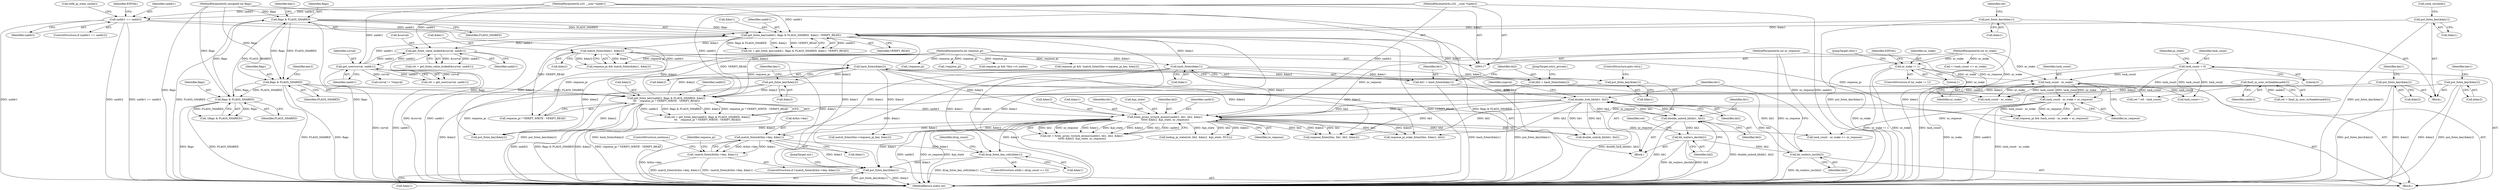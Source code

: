 digraph "0_linux_e9c243a5a6de0be8e584c604d353412584b592f8@pointer" {
"1000398" [label="(Call,match_futex(&this->key, &key1))"];
"1000235" [label="(Call,hash_futex(&key1))"];
"1000222" [label="(Call,match_futex(&key1, &key2))"];
"1000186" [label="(Call,get_futex_key(uaddr1, flags & FLAGS_SHARED, &key1, VERIFY_READ))"];
"1000273" [label="(Call,get_user(curval, uaddr1))"];
"1000258" [label="(Call,get_futex_value_locked(&curval, uaddr1))"];
"1000118" [label="(MethodParameterIn,u32 __user *uaddr1)"];
"1000155" [label="(Call,uaddr1 == uaddr2)"];
"1000120" [label="(MethodParameterIn,u32 __user *uaddr2)"];
"1000188" [label="(Call,flags & FLAGS_SHARED)"];
"1000281" [label="(Call,flags & FLAGS_SHARED)"];
"1000204" [label="(Call,flags & FLAGS_SHARED)"];
"1000119" [label="(MethodParameterIn,unsigned int flags)"];
"1000360" [label="(Call,put_futex_key(&key1))"];
"1000288" [label="(Call,put_futex_key(&key1))"];
"1000381" [label="(Call,put_futex_key(&key1))"];
"1000202" [label="(Call,get_futex_key(uaddr2, flags & FLAGS_SHARED, &key2,\n\t\t\t    requeue_pi ? VERIFY_WRITE : VERIFY_READ))"];
"1000365" [label="(Call,fault_in_user_writeable(uaddr2))"];
"1000285" [label="(Call,put_futex_key(&key2))"];
"1000240" [label="(Call,hash_futex(&key2))"];
"1000378" [label="(Call,put_futex_key(&key2))"];
"1000357" [label="(Call,put_futex_key(&key2))"];
"1000124" [label="(MethodParameterIn,int requeue_pi)"];
"1000314" [label="(Call,futex_proxy_trylock_atomic(uaddr2, hb1, hb2, &key1,\n\t\t\t\t\t\t &key2, &pi_state, nr_requeue))"];
"1000246" [label="(Call,double_lock_hb(hb1, hb2))"];
"1000266" [label="(Call,double_unlock_hb(hb1, hb2))"];
"1000233" [label="(Call,hb1 = hash_futex(&key1))"];
"1000244" [label="(Call,hb_waiters_inc(hb2))"];
"1000238" [label="(Call,hb2 = hash_futex(&key2))"];
"1000269" [label="(Call,hb_waiters_dec(hb2))"];
"1000306" [label="(Call,task_count - nr_wake < nr_requeue)"];
"1000307" [label="(Call,task_count - nr_wake)"];
"1000139" [label="(Call,task_count = 0)"];
"1000167" [label="(Call,nr_wake != 1)"];
"1000121" [label="(MethodParameterIn,int nr_wake)"];
"1000122" [label="(MethodParameterIn,int nr_requeue)"];
"1000397" [label="(Call,!match_futex(&this->key, &key1))"];
"1000529" [label="(Call,drop_futex_key_refs(&key1))"];
"1000537" [label="(Call,put_futex_key(&key1))"];
"1000258" [label="(Call,get_futex_value_locked(&curval, uaddr1))"];
"1000140" [label="(Identifier,task_count)"];
"1000397" [label="(Call,!match_futex(&this->key, &key1))"];
"1000537" [label="(Call,put_futex_key(&key1))"];
"1000172" [label="(Identifier,EINVAL)"];
"1000403" [label="(Call,&key1)"];
"1000364" [label="(Identifier,ret)"];
"1000139" [label="(Call,task_count = 0)"];
"1000192" [label="(Identifier,key1)"];
"1000408" [label="(Call,requeue_pi && !this->rt_waiter)"];
"1000189" [label="(Identifier,flags)"];
"1000378" [label="(Call,put_futex_key(&key2))"];
"1000290" [label="(Identifier,key1)"];
"1000169" [label="(Literal,1)"];
"1000193" [label="(Identifier,VERIFY_READ)"];
"1000202" [label="(Call,get_futex_key(uaddr2, flags & FLAGS_SHARED, &key2,\n\t\t\t    requeue_pi ? VERIFY_WRITE : VERIFY_READ))"];
"1000121" [label="(MethodParameterIn,int nr_wake)"];
"1000220" [label="(Call,requeue_pi && match_futex(&key1, &key2))"];
"1000348" [label="(Block,)"];
"1000122" [label="(MethodParameterIn,int nr_requeue)"];
"1000269" [label="(Call,hb_waiters_dec(hb2))"];
"1000443" [label="(Call,requeue_pi && !match_futex(this->requeue_pi_key, &key2))"];
"1000124" [label="(MethodParameterIn,int requeue_pi)"];
"1000307" [label="(Call,task_count - nr_wake)"];
"1000316" [label="(Identifier,hb1)"];
"1000266" [label="(Call,double_unlock_hb(hb1, hb2))"];
"1000186" [label="(Call,get_futex_key(uaddr1, flags & FLAGS_SHARED, &key1, VERIFY_READ))"];
"1000162" [label="(Call,refill_pi_state_cache())"];
"1000209" [label="(Call,requeue_pi ? VERIFY_WRITE : VERIFY_READ)"];
"1000206" [label="(Identifier,FLAGS_SHARED)"];
"1000208" [label="(Identifier,key2)"];
"1000141" [label="(Literal,0)"];
"1000510" [label="(Call,requeue_futex(this, hb1, hb2, &key2))"];
"1000261" [label="(Identifier,uaddr1)"];
"1000252" [label="(Identifier,cmpval)"];
"1000244" [label="(Call,hb_waiters_inc(hb2))"];
"1000363" [label="(Call,ret = fault_in_user_writeable(uaddr2))"];
"1000282" [label="(Identifier,flags)"];
"1000125" [label="(Block,)"];
"1000291" [label="(ControlStructure,goto retry;)"];
"1000285" [label="(Call,put_futex_key(&key2))"];
"1000238" [label="(Call,hb2 = hash_futex(&key2))"];
"1000384" [label="(Call,cond_resched())"];
"1000271" [label="(Call,ret = get_user(curval, uaddr1))"];
"1000203" [label="(Identifier,uaddr2)"];
"1000223" [label="(Call,&key1)"];
"1000405" [label="(ControlStructure,continue;)"];
"1000338" [label="(Call,lookup_pi_state(ret, hb2, &key2, &pi_state, NULL))"];
"1000533" [label="(Call,put_futex_key(&key2))"];
"1000322" [label="(Call,&pi_state)"];
"1000243" [label="(JumpTarget,retry_private:)"];
"1000365" [label="(Call,fault_in_user_writeable(uaddr2))"];
"1000286" [label="(Call,&key2)"];
"1000248" [label="(Identifier,hb2)"];
"1000358" [label="(Call,&key2)"];
"1000160" [label="(Identifier,EINVAL)"];
"1000222" [label="(Call,match_futex(&key1, &key2))"];
"1000280" [label="(Call,!(flags & FLAGS_SHARED))"];
"1000245" [label="(Identifier,hb2)"];
"1000247" [label="(Identifier,hb1)"];
"1000293" [label="(Call,curval != *cmpval)"];
"1000166" [label="(ControlStructure,if (nr_wake != 1))"];
"1000191" [label="(Call,&key1)"];
"1000379" [label="(Call,&key2)"];
"1000310" [label="(Identifier,nr_requeue)"];
"1000416" [label="(Call,!requeue_pi)"];
"1000383" [label="(Identifier,key1)"];
"1000360" [label="(Call,put_futex_key(&key1))"];
"1000552" [label="(MethodReturn,static int)"];
"1000317" [label="(Identifier,hb2)"];
"1000306" [label="(Call,task_count - nr_wake < nr_requeue)"];
"1000270" [label="(Identifier,hb2)"];
"1000432" [label="(Call,++task_count <= nr_wake)"];
"1000236" [label="(Call,&key1)"];
"1000167" [label="(Call,nr_wake != 1)"];
"1000540" [label="(JumpTarget,out:)"];
"1000190" [label="(Identifier,FLAGS_SHARED)"];
"1000390" [label="(Call,task_count - nr_wake >= nr_requeue)"];
"1000399" [label="(Call,&this->key)"];
"1000265" [label="(Block,)"];
"1000382" [label="(Call,&key1)"];
"1000187" [label="(Identifier,uaddr1)"];
"1000188" [label="(Call,flags & FLAGS_SHARED)"];
"1000283" [label="(Identifier,FLAGS_SHARED)"];
"1000204" [label="(Call,flags & FLAGS_SHARED)"];
"1000409" [label="(Identifier,requeue_pi)"];
"1000256" [label="(Call,ret = get_futex_value_locked(&curval, uaddr1))"];
"1000436" [label="(Call,!requeue_pi)"];
"1000118" [label="(MethodParameterIn,u32 __user *uaddr1)"];
"1000156" [label="(Identifier,uaddr1)"];
"1000289" [label="(Call,&key1)"];
"1000357" [label="(Call,put_futex_key(&key2))"];
"1000235" [label="(Call,hash_futex(&key1))"];
"1000490" [label="(Call,requeue_pi_wake_futex(this, &key2, hb2))"];
"1000234" [label="(Identifier,hb1)"];
"1000207" [label="(Call,&key2)"];
"1000157" [label="(Identifier,uaddr2)"];
"1000334" [label="(Call,task_count++)"];
"1000120" [label="(MethodParameterIn,u32 __user *uaddr2)"];
"1000205" [label="(Identifier,flags)"];
"1000519" [label="(Call,double_unlock_hb(hb1, hb2))"];
"1000381" [label="(Call,put_futex_key(&key1))"];
"1000529" [label="(Call,drop_futex_key_refs(&key1))"];
"1000548" [label="(Call,ret ? ret : task_count)"];
"1000538" [label="(Call,&key1)"];
"1000184" [label="(Call,ret = get_futex_key(uaddr1, flags & FLAGS_SHARED, &key1, VERIFY_READ))"];
"1000324" [label="(Identifier,nr_requeue)"];
"1000246" [label="(Call,double_lock_hb(hb1, hb2))"];
"1000527" [label="(Identifier,drop_count)"];
"1000154" [label="(ControlStructure,if (uaddr1 == uaddr2))"];
"1000233" [label="(Call,hb1 = hash_futex(&key1))"];
"1000267" [label="(Identifier,hb1)"];
"1000155" [label="(Call,uaddr1 == uaddr2)"];
"1000273" [label="(Call,get_user(curval, uaddr1))"];
"1000524" [label="(ControlStructure,while (--drop_count >= 0))"];
"1000312" [label="(Call,ret = futex_proxy_trylock_atomic(uaddr2, hb1, hb2, &key1,\n\t\t\t\t\t\t &key2, &pi_state, nr_requeue))"];
"1000315" [label="(Identifier,uaddr2)"];
"1000366" [label="(Identifier,uaddr2)"];
"1000145" [label="(Identifier,pi_state)"];
"1000320" [label="(Call,&key2)"];
"1000240" [label="(Call,hash_futex(&key2))"];
"1000288" [label="(Call,put_futex_key(&key1))"];
"1000119" [label="(MethodParameterIn,unsigned int flags)"];
"1000318" [label="(Call,&key1)"];
"1000168" [label="(Identifier,nr_wake)"];
"1000304" [label="(Call,requeue_pi && (task_count - nr_wake < nr_requeue))"];
"1000268" [label="(Identifier,hb2)"];
"1000275" [label="(Identifier,uaddr1)"];
"1000530" [label="(Call,&key1)"];
"1000272" [label="(Identifier,ret)"];
"1000259" [label="(Call,&curval)"];
"1000173" [label="(JumpTarget,retry:)"];
"1000398" [label="(Call,match_futex(&this->key, &key1))"];
"1000225" [label="(Call,&key2)"];
"1000281" [label="(Call,flags & FLAGS_SHARED)"];
"1000241" [label="(Call,&key2)"];
"1000309" [label="(Identifier,nr_wake)"];
"1000200" [label="(Call,ret = get_futex_key(uaddr2, flags & FLAGS_SHARED, &key2,\n\t\t\t    requeue_pi ? VERIFY_WRITE : VERIFY_READ))"];
"1000391" [label="(Call,task_count - nr_wake)"];
"1000239" [label="(Identifier,hb2)"];
"1000446" [label="(Call,match_futex(this->requeue_pi_key, &key2))"];
"1000314" [label="(Call,futex_proxy_trylock_atomic(uaddr2, hb1, hb2, &key1,\n\t\t\t\t\t\t &key2, &pi_state, nr_requeue))"];
"1000362" [label="(Identifier,key1)"];
"1000361" [label="(Call,&key1)"];
"1000308" [label="(Identifier,task_count)"];
"1000274" [label="(Identifier,curval)"];
"1000396" [label="(ControlStructure,if (!match_futex(&this->key, &key1)))"];
"1000398" -> "1000397"  [label="AST: "];
"1000398" -> "1000403"  [label="CFG: "];
"1000399" -> "1000398"  [label="AST: "];
"1000403" -> "1000398"  [label="AST: "];
"1000397" -> "1000398"  [label="CFG: "];
"1000398" -> "1000552"  [label="DDG: &this->key"];
"1000398" -> "1000397"  [label="DDG: &this->key"];
"1000398" -> "1000397"  [label="DDG: &key1"];
"1000235" -> "1000398"  [label="DDG: &key1"];
"1000314" -> "1000398"  [label="DDG: &key1"];
"1000398" -> "1000529"  [label="DDG: &key1"];
"1000398" -> "1000537"  [label="DDG: &key1"];
"1000235" -> "1000233"  [label="AST: "];
"1000235" -> "1000236"  [label="CFG: "];
"1000236" -> "1000235"  [label="AST: "];
"1000233" -> "1000235"  [label="CFG: "];
"1000235" -> "1000233"  [label="DDG: &key1"];
"1000222" -> "1000235"  [label="DDG: &key1"];
"1000186" -> "1000235"  [label="DDG: &key1"];
"1000235" -> "1000288"  [label="DDG: &key1"];
"1000235" -> "1000314"  [label="DDG: &key1"];
"1000235" -> "1000529"  [label="DDG: &key1"];
"1000235" -> "1000537"  [label="DDG: &key1"];
"1000222" -> "1000220"  [label="AST: "];
"1000222" -> "1000225"  [label="CFG: "];
"1000223" -> "1000222"  [label="AST: "];
"1000225" -> "1000222"  [label="AST: "];
"1000220" -> "1000222"  [label="CFG: "];
"1000222" -> "1000220"  [label="DDG: &key1"];
"1000222" -> "1000220"  [label="DDG: &key2"];
"1000186" -> "1000222"  [label="DDG: &key1"];
"1000202" -> "1000222"  [label="DDG: &key2"];
"1000222" -> "1000240"  [label="DDG: &key2"];
"1000222" -> "1000533"  [label="DDG: &key2"];
"1000222" -> "1000537"  [label="DDG: &key1"];
"1000186" -> "1000184"  [label="AST: "];
"1000186" -> "1000193"  [label="CFG: "];
"1000187" -> "1000186"  [label="AST: "];
"1000188" -> "1000186"  [label="AST: "];
"1000191" -> "1000186"  [label="AST: "];
"1000193" -> "1000186"  [label="AST: "];
"1000184" -> "1000186"  [label="CFG: "];
"1000186" -> "1000552"  [label="DDG: flags & FLAGS_SHARED"];
"1000186" -> "1000552"  [label="DDG: uaddr1"];
"1000186" -> "1000552"  [label="DDG: &key1"];
"1000186" -> "1000552"  [label="DDG: VERIFY_READ"];
"1000186" -> "1000184"  [label="DDG: uaddr1"];
"1000186" -> "1000184"  [label="DDG: flags & FLAGS_SHARED"];
"1000186" -> "1000184"  [label="DDG: &key1"];
"1000186" -> "1000184"  [label="DDG: VERIFY_READ"];
"1000273" -> "1000186"  [label="DDG: uaddr1"];
"1000155" -> "1000186"  [label="DDG: uaddr1"];
"1000118" -> "1000186"  [label="DDG: uaddr1"];
"1000188" -> "1000186"  [label="DDG: flags"];
"1000188" -> "1000186"  [label="DDG: FLAGS_SHARED"];
"1000360" -> "1000186"  [label="DDG: &key1"];
"1000288" -> "1000186"  [label="DDG: &key1"];
"1000381" -> "1000186"  [label="DDG: &key1"];
"1000186" -> "1000202"  [label="DDG: VERIFY_READ"];
"1000186" -> "1000209"  [label="DDG: VERIFY_READ"];
"1000186" -> "1000258"  [label="DDG: uaddr1"];
"1000186" -> "1000537"  [label="DDG: &key1"];
"1000273" -> "1000271"  [label="AST: "];
"1000273" -> "1000275"  [label="CFG: "];
"1000274" -> "1000273"  [label="AST: "];
"1000275" -> "1000273"  [label="AST: "];
"1000271" -> "1000273"  [label="CFG: "];
"1000273" -> "1000552"  [label="DDG: uaddr1"];
"1000273" -> "1000552"  [label="DDG: curval"];
"1000273" -> "1000258"  [label="DDG: uaddr1"];
"1000273" -> "1000271"  [label="DDG: curval"];
"1000273" -> "1000271"  [label="DDG: uaddr1"];
"1000258" -> "1000273"  [label="DDG: uaddr1"];
"1000118" -> "1000273"  [label="DDG: uaddr1"];
"1000273" -> "1000293"  [label="DDG: curval"];
"1000258" -> "1000256"  [label="AST: "];
"1000258" -> "1000261"  [label="CFG: "];
"1000259" -> "1000258"  [label="AST: "];
"1000261" -> "1000258"  [label="AST: "];
"1000256" -> "1000258"  [label="CFG: "];
"1000258" -> "1000552"  [label="DDG: &curval"];
"1000258" -> "1000552"  [label="DDG: uaddr1"];
"1000258" -> "1000256"  [label="DDG: &curval"];
"1000258" -> "1000256"  [label="DDG: uaddr1"];
"1000118" -> "1000258"  [label="DDG: uaddr1"];
"1000118" -> "1000117"  [label="AST: "];
"1000118" -> "1000552"  [label="DDG: uaddr1"];
"1000118" -> "1000155"  [label="DDG: uaddr1"];
"1000155" -> "1000154"  [label="AST: "];
"1000155" -> "1000157"  [label="CFG: "];
"1000156" -> "1000155"  [label="AST: "];
"1000157" -> "1000155"  [label="AST: "];
"1000160" -> "1000155"  [label="CFG: "];
"1000162" -> "1000155"  [label="CFG: "];
"1000155" -> "1000552"  [label="DDG: uaddr2"];
"1000155" -> "1000552"  [label="DDG: uaddr1 == uaddr2"];
"1000155" -> "1000552"  [label="DDG: uaddr1"];
"1000120" -> "1000155"  [label="DDG: uaddr2"];
"1000155" -> "1000202"  [label="DDG: uaddr2"];
"1000120" -> "1000117"  [label="AST: "];
"1000120" -> "1000552"  [label="DDG: uaddr2"];
"1000120" -> "1000202"  [label="DDG: uaddr2"];
"1000120" -> "1000314"  [label="DDG: uaddr2"];
"1000188" -> "1000190"  [label="CFG: "];
"1000189" -> "1000188"  [label="AST: "];
"1000190" -> "1000188"  [label="AST: "];
"1000192" -> "1000188"  [label="CFG: "];
"1000188" -> "1000552"  [label="DDG: FLAGS_SHARED"];
"1000188" -> "1000552"  [label="DDG: flags"];
"1000281" -> "1000188"  [label="DDG: flags"];
"1000281" -> "1000188"  [label="DDG: FLAGS_SHARED"];
"1000119" -> "1000188"  [label="DDG: flags"];
"1000188" -> "1000204"  [label="DDG: flags"];
"1000188" -> "1000204"  [label="DDG: FLAGS_SHARED"];
"1000281" -> "1000280"  [label="AST: "];
"1000281" -> "1000283"  [label="CFG: "];
"1000282" -> "1000281"  [label="AST: "];
"1000283" -> "1000281"  [label="AST: "];
"1000280" -> "1000281"  [label="CFG: "];
"1000281" -> "1000552"  [label="DDG: flags"];
"1000281" -> "1000552"  [label="DDG: FLAGS_SHARED"];
"1000281" -> "1000280"  [label="DDG: flags"];
"1000281" -> "1000280"  [label="DDG: FLAGS_SHARED"];
"1000204" -> "1000281"  [label="DDG: flags"];
"1000204" -> "1000281"  [label="DDG: FLAGS_SHARED"];
"1000119" -> "1000281"  [label="DDG: flags"];
"1000204" -> "1000202"  [label="AST: "];
"1000204" -> "1000206"  [label="CFG: "];
"1000205" -> "1000204"  [label="AST: "];
"1000206" -> "1000204"  [label="AST: "];
"1000208" -> "1000204"  [label="CFG: "];
"1000204" -> "1000552"  [label="DDG: FLAGS_SHARED"];
"1000204" -> "1000552"  [label="DDG: flags"];
"1000204" -> "1000202"  [label="DDG: flags"];
"1000204" -> "1000202"  [label="DDG: FLAGS_SHARED"];
"1000119" -> "1000204"  [label="DDG: flags"];
"1000119" -> "1000117"  [label="AST: "];
"1000119" -> "1000552"  [label="DDG: flags"];
"1000360" -> "1000348"  [label="AST: "];
"1000360" -> "1000361"  [label="CFG: "];
"1000361" -> "1000360"  [label="AST: "];
"1000364" -> "1000360"  [label="CFG: "];
"1000360" -> "1000552"  [label="DDG: &key1"];
"1000360" -> "1000552"  [label="DDG: put_futex_key(&key1)"];
"1000288" -> "1000265"  [label="AST: "];
"1000288" -> "1000289"  [label="CFG: "];
"1000289" -> "1000288"  [label="AST: "];
"1000291" -> "1000288"  [label="CFG: "];
"1000288" -> "1000552"  [label="DDG: put_futex_key(&key1)"];
"1000381" -> "1000348"  [label="AST: "];
"1000381" -> "1000382"  [label="CFG: "];
"1000382" -> "1000381"  [label="AST: "];
"1000384" -> "1000381"  [label="CFG: "];
"1000381" -> "1000552"  [label="DDG: put_futex_key(&key1)"];
"1000202" -> "1000200"  [label="AST: "];
"1000202" -> "1000209"  [label="CFG: "];
"1000203" -> "1000202"  [label="AST: "];
"1000207" -> "1000202"  [label="AST: "];
"1000209" -> "1000202"  [label="AST: "];
"1000200" -> "1000202"  [label="CFG: "];
"1000202" -> "1000552"  [label="DDG: requeue_pi ? VERIFY_WRITE : VERIFY_READ"];
"1000202" -> "1000552"  [label="DDG: uaddr2"];
"1000202" -> "1000552"  [label="DDG: &key2"];
"1000202" -> "1000552"  [label="DDG: flags & FLAGS_SHARED"];
"1000202" -> "1000200"  [label="DDG: uaddr2"];
"1000202" -> "1000200"  [label="DDG: flags & FLAGS_SHARED"];
"1000202" -> "1000200"  [label="DDG: &key2"];
"1000202" -> "1000200"  [label="DDG: requeue_pi ? VERIFY_WRITE : VERIFY_READ"];
"1000365" -> "1000202"  [label="DDG: uaddr2"];
"1000285" -> "1000202"  [label="DDG: &key2"];
"1000378" -> "1000202"  [label="DDG: &key2"];
"1000357" -> "1000202"  [label="DDG: &key2"];
"1000124" -> "1000202"  [label="DDG: requeue_pi"];
"1000202" -> "1000240"  [label="DDG: &key2"];
"1000202" -> "1000314"  [label="DDG: uaddr2"];
"1000202" -> "1000533"  [label="DDG: &key2"];
"1000365" -> "1000363"  [label="AST: "];
"1000365" -> "1000366"  [label="CFG: "];
"1000366" -> "1000365"  [label="AST: "];
"1000363" -> "1000365"  [label="CFG: "];
"1000365" -> "1000552"  [label="DDG: uaddr2"];
"1000365" -> "1000363"  [label="DDG: uaddr2"];
"1000285" -> "1000265"  [label="AST: "];
"1000285" -> "1000286"  [label="CFG: "];
"1000286" -> "1000285"  [label="AST: "];
"1000290" -> "1000285"  [label="CFG: "];
"1000285" -> "1000552"  [label="DDG: &key2"];
"1000285" -> "1000552"  [label="DDG: put_futex_key(&key2)"];
"1000240" -> "1000285"  [label="DDG: &key2"];
"1000240" -> "1000238"  [label="AST: "];
"1000240" -> "1000241"  [label="CFG: "];
"1000241" -> "1000240"  [label="AST: "];
"1000238" -> "1000240"  [label="CFG: "];
"1000240" -> "1000238"  [label="DDG: &key2"];
"1000240" -> "1000314"  [label="DDG: &key2"];
"1000240" -> "1000446"  [label="DDG: &key2"];
"1000240" -> "1000490"  [label="DDG: &key2"];
"1000240" -> "1000510"  [label="DDG: &key2"];
"1000240" -> "1000533"  [label="DDG: &key2"];
"1000378" -> "1000348"  [label="AST: "];
"1000378" -> "1000379"  [label="CFG: "];
"1000379" -> "1000378"  [label="AST: "];
"1000383" -> "1000378"  [label="CFG: "];
"1000378" -> "1000552"  [label="DDG: &key2"];
"1000378" -> "1000552"  [label="DDG: put_futex_key(&key2)"];
"1000357" -> "1000348"  [label="AST: "];
"1000357" -> "1000358"  [label="CFG: "];
"1000358" -> "1000357"  [label="AST: "];
"1000362" -> "1000357"  [label="CFG: "];
"1000357" -> "1000552"  [label="DDG: put_futex_key(&key2)"];
"1000357" -> "1000552"  [label="DDG: &key2"];
"1000124" -> "1000117"  [label="AST: "];
"1000124" -> "1000552"  [label="DDG: requeue_pi"];
"1000124" -> "1000209"  [label="DDG: requeue_pi"];
"1000124" -> "1000220"  [label="DDG: requeue_pi"];
"1000124" -> "1000304"  [label="DDG: requeue_pi"];
"1000124" -> "1000408"  [label="DDG: requeue_pi"];
"1000124" -> "1000416"  [label="DDG: requeue_pi"];
"1000124" -> "1000436"  [label="DDG: requeue_pi"];
"1000124" -> "1000443"  [label="DDG: requeue_pi"];
"1000314" -> "1000312"  [label="AST: "];
"1000314" -> "1000324"  [label="CFG: "];
"1000315" -> "1000314"  [label="AST: "];
"1000316" -> "1000314"  [label="AST: "];
"1000317" -> "1000314"  [label="AST: "];
"1000318" -> "1000314"  [label="AST: "];
"1000320" -> "1000314"  [label="AST: "];
"1000322" -> "1000314"  [label="AST: "];
"1000324" -> "1000314"  [label="AST: "];
"1000312" -> "1000314"  [label="CFG: "];
"1000314" -> "1000552"  [label="DDG: uaddr2"];
"1000314" -> "1000552"  [label="DDG: nr_requeue"];
"1000314" -> "1000552"  [label="DDG: &pi_state"];
"1000314" -> "1000312"  [label="DDG: hb2"];
"1000314" -> "1000312"  [label="DDG: nr_requeue"];
"1000314" -> "1000312"  [label="DDG: &key1"];
"1000314" -> "1000312"  [label="DDG: &pi_state"];
"1000314" -> "1000312"  [label="DDG: &key2"];
"1000314" -> "1000312"  [label="DDG: hb1"];
"1000314" -> "1000312"  [label="DDG: uaddr2"];
"1000246" -> "1000314"  [label="DDG: hb1"];
"1000246" -> "1000314"  [label="DDG: hb2"];
"1000306" -> "1000314"  [label="DDG: nr_requeue"];
"1000122" -> "1000314"  [label="DDG: nr_requeue"];
"1000314" -> "1000338"  [label="DDG: hb2"];
"1000314" -> "1000338"  [label="DDG: &key2"];
"1000314" -> "1000338"  [label="DDG: &pi_state"];
"1000314" -> "1000390"  [label="DDG: nr_requeue"];
"1000314" -> "1000446"  [label="DDG: &key2"];
"1000314" -> "1000490"  [label="DDG: &key2"];
"1000314" -> "1000490"  [label="DDG: hb2"];
"1000314" -> "1000510"  [label="DDG: hb1"];
"1000314" -> "1000510"  [label="DDG: hb2"];
"1000314" -> "1000510"  [label="DDG: &key2"];
"1000314" -> "1000519"  [label="DDG: hb1"];
"1000314" -> "1000519"  [label="DDG: hb2"];
"1000314" -> "1000529"  [label="DDG: &key1"];
"1000314" -> "1000533"  [label="DDG: &key2"];
"1000314" -> "1000537"  [label="DDG: &key1"];
"1000246" -> "1000125"  [label="AST: "];
"1000246" -> "1000248"  [label="CFG: "];
"1000247" -> "1000246"  [label="AST: "];
"1000248" -> "1000246"  [label="AST: "];
"1000252" -> "1000246"  [label="CFG: "];
"1000246" -> "1000552"  [label="DDG: double_lock_hb(hb1, hb2)"];
"1000266" -> "1000246"  [label="DDG: hb1"];
"1000233" -> "1000246"  [label="DDG: hb1"];
"1000244" -> "1000246"  [label="DDG: hb2"];
"1000246" -> "1000266"  [label="DDG: hb1"];
"1000246" -> "1000266"  [label="DDG: hb2"];
"1000246" -> "1000490"  [label="DDG: hb2"];
"1000246" -> "1000510"  [label="DDG: hb1"];
"1000246" -> "1000510"  [label="DDG: hb2"];
"1000246" -> "1000519"  [label="DDG: hb1"];
"1000246" -> "1000519"  [label="DDG: hb2"];
"1000266" -> "1000265"  [label="AST: "];
"1000266" -> "1000268"  [label="CFG: "];
"1000267" -> "1000266"  [label="AST: "];
"1000268" -> "1000266"  [label="AST: "];
"1000270" -> "1000266"  [label="CFG: "];
"1000266" -> "1000552"  [label="DDG: hb1"];
"1000266" -> "1000552"  [label="DDG: double_unlock_hb(hb1, hb2)"];
"1000266" -> "1000269"  [label="DDG: hb2"];
"1000233" -> "1000125"  [label="AST: "];
"1000234" -> "1000233"  [label="AST: "];
"1000239" -> "1000233"  [label="CFG: "];
"1000233" -> "1000552"  [label="DDG: hash_futex(&key1)"];
"1000244" -> "1000125"  [label="AST: "];
"1000244" -> "1000245"  [label="CFG: "];
"1000245" -> "1000244"  [label="AST: "];
"1000247" -> "1000244"  [label="CFG: "];
"1000244" -> "1000552"  [label="DDG: hb_waiters_inc(hb2)"];
"1000238" -> "1000244"  [label="DDG: hb2"];
"1000269" -> "1000244"  [label="DDG: hb2"];
"1000238" -> "1000125"  [label="AST: "];
"1000239" -> "1000238"  [label="AST: "];
"1000243" -> "1000238"  [label="CFG: "];
"1000238" -> "1000552"  [label="DDG: hash_futex(&key2)"];
"1000269" -> "1000265"  [label="AST: "];
"1000269" -> "1000270"  [label="CFG: "];
"1000270" -> "1000269"  [label="AST: "];
"1000272" -> "1000269"  [label="CFG: "];
"1000269" -> "1000552"  [label="DDG: hb_waiters_dec(hb2)"];
"1000269" -> "1000552"  [label="DDG: hb2"];
"1000306" -> "1000304"  [label="AST: "];
"1000306" -> "1000310"  [label="CFG: "];
"1000307" -> "1000306"  [label="AST: "];
"1000310" -> "1000306"  [label="AST: "];
"1000304" -> "1000306"  [label="CFG: "];
"1000306" -> "1000552"  [label="DDG: task_count - nr_wake"];
"1000306" -> "1000304"  [label="DDG: task_count - nr_wake"];
"1000306" -> "1000304"  [label="DDG: nr_requeue"];
"1000307" -> "1000306"  [label="DDG: task_count"];
"1000307" -> "1000306"  [label="DDG: nr_wake"];
"1000122" -> "1000306"  [label="DDG: nr_requeue"];
"1000306" -> "1000390"  [label="DDG: nr_requeue"];
"1000307" -> "1000309"  [label="CFG: "];
"1000308" -> "1000307"  [label="AST: "];
"1000309" -> "1000307"  [label="AST: "];
"1000310" -> "1000307"  [label="CFG: "];
"1000307" -> "1000552"  [label="DDG: nr_wake"];
"1000139" -> "1000307"  [label="DDG: task_count"];
"1000167" -> "1000307"  [label="DDG: nr_wake"];
"1000121" -> "1000307"  [label="DDG: nr_wake"];
"1000307" -> "1000334"  [label="DDG: task_count"];
"1000307" -> "1000391"  [label="DDG: task_count"];
"1000307" -> "1000391"  [label="DDG: nr_wake"];
"1000307" -> "1000548"  [label="DDG: task_count"];
"1000139" -> "1000125"  [label="AST: "];
"1000139" -> "1000141"  [label="CFG: "];
"1000140" -> "1000139"  [label="AST: "];
"1000141" -> "1000139"  [label="AST: "];
"1000145" -> "1000139"  [label="CFG: "];
"1000139" -> "1000552"  [label="DDG: task_count"];
"1000139" -> "1000334"  [label="DDG: task_count"];
"1000139" -> "1000391"  [label="DDG: task_count"];
"1000139" -> "1000548"  [label="DDG: task_count"];
"1000167" -> "1000166"  [label="AST: "];
"1000167" -> "1000169"  [label="CFG: "];
"1000168" -> "1000167"  [label="AST: "];
"1000169" -> "1000167"  [label="AST: "];
"1000172" -> "1000167"  [label="CFG: "];
"1000173" -> "1000167"  [label="CFG: "];
"1000167" -> "1000552"  [label="DDG: nr_wake"];
"1000167" -> "1000552"  [label="DDG: nr_wake != 1"];
"1000121" -> "1000167"  [label="DDG: nr_wake"];
"1000167" -> "1000391"  [label="DDG: nr_wake"];
"1000121" -> "1000117"  [label="AST: "];
"1000121" -> "1000552"  [label="DDG: nr_wake"];
"1000121" -> "1000391"  [label="DDG: nr_wake"];
"1000121" -> "1000432"  [label="DDG: nr_wake"];
"1000122" -> "1000117"  [label="AST: "];
"1000122" -> "1000552"  [label="DDG: nr_requeue"];
"1000122" -> "1000390"  [label="DDG: nr_requeue"];
"1000397" -> "1000396"  [label="AST: "];
"1000405" -> "1000397"  [label="CFG: "];
"1000409" -> "1000397"  [label="CFG: "];
"1000397" -> "1000552"  [label="DDG: !match_futex(&this->key, &key1)"];
"1000397" -> "1000552"  [label="DDG: match_futex(&this->key, &key1)"];
"1000529" -> "1000524"  [label="AST: "];
"1000529" -> "1000530"  [label="CFG: "];
"1000530" -> "1000529"  [label="AST: "];
"1000527" -> "1000529"  [label="CFG: "];
"1000529" -> "1000552"  [label="DDG: drop_futex_key_refs(&key1)"];
"1000529" -> "1000537"  [label="DDG: &key1"];
"1000537" -> "1000125"  [label="AST: "];
"1000537" -> "1000538"  [label="CFG: "];
"1000538" -> "1000537"  [label="AST: "];
"1000540" -> "1000537"  [label="CFG: "];
"1000537" -> "1000552"  [label="DDG: &key1"];
"1000537" -> "1000552"  [label="DDG: put_futex_key(&key1)"];
}
